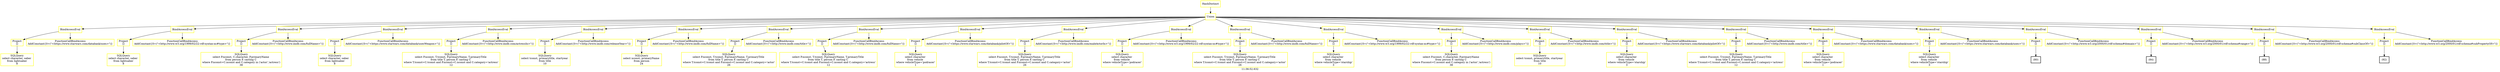 digraph  g{ graph[label = "11:36:52.632"]
node [shape=rectangle, color=black, fontcolor=black, style=bold] edge [color=black] 0 [label="HashDistinct", color = yellow] ; 
1 [label="Union", color = yellow] ; 
0 -> 1 ; 
2 [label="BindAccessEval", color = yellow] ; 
1 -> 2 ; 
3 [label="Project
[]", color = yellow] ; 
2 -> 3 ; 
4 [label="SQLQuery
select character, saber 
from lightsaber
8", color = yellow] ; 
3 -> 4 ; 
5 [label="FunctionCallBindAccess
AddConstant{0=(\"<https://www.starwars.com/databank/uses>\")}", color = yellow] ; 
2 -> 5 ; 
7 [label="BindAccessEval", color = yellow] ; 
1 -> 7 ; 
8 [label="Project
[]", color = yellow] ; 
7 -> 8 ; 
9 [label="SQLQuery
select character, saber 
from lightsaber
8", color = yellow] ; 
8 -> 9 ; 
10 [label="FunctionCallBindAccess
AddConstant{0=(\"<http://www.w3.org/1999/02/22-rdf-syntax-ns#type>\")}", color = yellow] ; 
7 -> 10 ; 
12 [label="BindAccessEval", color = yellow] ; 
1 -> 12 ; 
13 [label="Project
[]", color = yellow] ; 
12 -> 13 ; 
14 [label="SQLQuery
select P.nconst, C.character, P.primaryName 
from person P, casting C 
where P.nconst=C.nconst and C.category in ('actor','actress')
38", color = yellow] ; 
13 -> 14 ; 
15 [label="FunctionCallBindAccess
AddConstant{0=(\"<http://www.imdb.com/fullName>\")}", color = yellow] ; 
12 -> 15 ; 
17 [label="BindAccessEval", color = yellow] ; 
1 -> 17 ; 
18 [label="Project
[]", color = yellow] ; 
17 -> 18 ; 
19 [label="SQLQuery
select character, saber 
from lightsaber
8", color = yellow] ; 
18 -> 19 ; 
20 [label="FunctionCallBindAccess
AddConstant{0=(\"<https://www.starwars.com/databank/usesWeapon>\")}", color = yellow] ; 
17 -> 20 ; 
22 [label="BindAccessEval", color = yellow] ; 
1 -> 22 ; 
23 [label="Project
[]", color = yellow] ; 
22 -> 23 ; 
24 [label="SQLQuery
select P.nconst, T.tconst, P.primaryName, T.primaryTitle 
from title T, person P, casting C 
where T.tconst=C.tconst and P.nconst=C.nconst and C.category='actress'
12", color = yellow] ; 
23 -> 24 ; 
25 [label="FunctionCallBindAccess
AddConstant{0=(\"<http://www.imdb.com/actressIn>\")}", color = yellow] ; 
22 -> 25 ; 
27 [label="BindAccessEval", color = yellow] ; 
1 -> 27 ; 
28 [label="Project
[]", color = yellow] ; 
27 -> 28 ; 
29 [label="SQLQuery
select tconst, primarytitle, startyear 
from title
10", color = yellow] ; 
28 -> 29 ; 
30 [label="FunctionCallBindAccess
AddConstant{0=(\"<http://www.imdb.com/releaseYear>\")}", color = yellow] ; 
27 -> 30 ; 
32 [label="BindAccessEval", color = yellow] ; 
1 -> 32 ; 
33 [label="Project
[]", color = yellow] ; 
32 -> 33 ; 
34 [label="SQLQuery
select nconst, primaryName 
from person
24", color = yellow] ; 
33 -> 34 ; 
35 [label="FunctionCallBindAccess
AddConstant{0=(\"<http://www.imdb.com/fullName>\")}", color = yellow] ; 
32 -> 35 ; 
37 [label="BindAccessEval", color = yellow] ; 
1 -> 37 ; 
38 [label="Project
[]", color = yellow] ; 
37 -> 38 ; 
39 [label="SQLQuery
select P.nconst, T.tconst, P.primaryName, T.primaryTitle 
from title T, person P, casting C 
where T.tconst=C.tconst and P.nconst=C.nconst and C.category='actor'
26", color = yellow] ; 
38 -> 39 ; 
40 [label="FunctionCallBindAccess
AddConstant{0=(\"<http://www.imdb.com/title>\")}", color = yellow] ; 
37 -> 40 ; 
42 [label="BindAccessEval", color = yellow] ; 
1 -> 42 ; 
43 [label="Project
[]", color = yellow] ; 
42 -> 43 ; 
44 [label="SQLQuery
select P.nconst, T.tconst, P.primaryName, T.primaryTitle 
from title T, person P, casting C 
where T.tconst=C.tconst and P.nconst=C.nconst and C.category='actress'
12", color = yellow] ; 
43 -> 44 ; 
45 [label="FunctionCallBindAccess
AddConstant{0=(\"<http://www.imdb.com/fullName>\")}", color = yellow] ; 
42 -> 45 ; 
47 [label="BindAccessEval", color = yellow] ; 
1 -> 47 ; 
48 [label="Project
[]", color = yellow] ; 
47 -> 48 ; 
49 [label="SQLQuery
select character 
from vehicle 
where vehicleType='podracer'
1", color = yellow] ; 
48 -> 49 ; 
50 [label="FunctionCallBindAccess
AddConstant{0=(\"<https://www.starwars.com/databank/pilotOf>\")}", color = yellow] ; 
47 -> 50 ; 
52 [label="BindAccessEval", color = yellow] ; 
1 -> 52 ; 
53 [label="Project
[]", color = yellow] ; 
52 -> 53 ; 
54 [label="SQLQuery
select P.nconst, T.tconst, P.primaryName, T.primaryTitle 
from title T, person P, casting C 
where T.tconst=C.tconst and P.nconst=C.nconst and C.category='actor'
26", color = yellow] ; 
53 -> 54 ; 
55 [label="FunctionCallBindAccess
AddConstant{0=(\"<http://www.imdb.com/maleActorIn>\")}", color = yellow] ; 
52 -> 55 ; 
57 [label="BindAccessEval", color = yellow] ; 
1 -> 57 ; 
58 [label="Project
[]", color = yellow] ; 
57 -> 58 ; 
59 [label="SQLQuery
select character 
from vehicle 
where vehicleType='podracer'
1", color = yellow] ; 
58 -> 59 ; 
60 [label="FunctionCallBindAccess
AddConstant{0=(\"<http://www.w3.org/1999/02/22-rdf-syntax-ns#type>\")}", color = yellow] ; 
57 -> 60 ; 
62 [label="BindAccessEval", color = yellow] ; 
1 -> 62 ; 
63 [label="Project
[]", color = yellow] ; 
62 -> 63 ; 
64 [label="SQLQuery
select P.nconst, T.tconst, P.primaryName, T.primaryTitle 
from title T, person P, casting C 
where T.tconst=C.tconst and P.nconst=C.nconst and C.category='actor'
26", color = yellow] ; 
63 -> 64 ; 
65 [label="FunctionCallBindAccess
AddConstant{0=(\"<http://www.imdb.com/fullName>\")}", color = yellow] ; 
62 -> 65 ; 
67 [label="BindAccessEval", color = yellow] ; 
1 -> 67 ; 
68 [label="Project
[]", color = yellow] ; 
67 -> 68 ; 
69 [label="SQLQuery
select character 
from vehicle 
where vehicleType='starship'
3", color = yellow] ; 
68 -> 69 ; 
70 [label="FunctionCallBindAccess
AddConstant{0=(\"<http://www.w3.org/1999/02/22-rdf-syntax-ns#type>\")}", color = yellow] ; 
67 -> 70 ; 
72 [label="BindAccessEval", color = yellow] ; 
1 -> 72 ; 
73 [label="Project
[]", color = yellow] ; 
72 -> 73 ; 
74 [label="SQLQuery
select P.nconst, C.character, P.primaryName 
from person P, casting C 
where P.nconst=C.nconst and C.category in ('actor','actress')
38", color = yellow] ; 
73 -> 74 ; 
75 [label="FunctionCallBindAccess
AddConstant{0=(\"<http://www.imdb.com/plays>\")}", color = yellow] ; 
72 -> 75 ; 
77 [label="BindAccessEval", color = yellow] ; 
1 -> 77 ; 
78 [label="Project
[]", color = yellow] ; 
77 -> 78 ; 
79 [label="SQLQuery
select tconst, primarytitle, startyear 
from title
10", color = yellow] ; 
78 -> 79 ; 
80 [label="FunctionCallBindAccess
AddConstant{0=(\"<http://www.imdb.com/title>\")}", color = yellow] ; 
77 -> 80 ; 
82 [label="BindAccessEval", color = yellow] ; 
1 -> 82 ; 
83 [label="Project
[]", color = yellow] ; 
82 -> 83 ; 
84 [label="SQLQuery
select character 
from vehicle 
where vehicleType='starship'
3", color = yellow] ; 
83 -> 84 ; 
85 [label="FunctionCallBindAccess
AddConstant{0=(\"<https://www.starwars.com/databank/pilotOf>\")}", color = yellow] ; 
82 -> 85 ; 
87 [label="BindAccessEval", color = yellow] ; 
1 -> 87 ; 
88 [label="Project
[]", color = yellow] ; 
87 -> 88 ; 
89 [label="SQLQuery
select P.nconst, T.tconst, P.primaryName, T.primaryTitle 
from title T, person P, casting C 
where T.tconst=C.tconst and P.nconst=C.nconst and C.category='actress'
12", color = yellow] ; 
88 -> 89 ; 
90 [label="FunctionCallBindAccess
AddConstant{0=(\"<http://www.imdb.com/title>\")}", color = yellow] ; 
87 -> 90 ; 
92 [label="BindAccessEval", color = yellow] ; 
1 -> 92 ; 
93 [label="Project
[]", color = yellow] ; 
92 -> 93 ; 
94 [label="SQLQuery
select character 
from vehicle 
where vehicleType='podracer'
1", color = yellow] ; 
93 -> 94 ; 
95 [label="FunctionCallBindAccess
AddConstant{0=(\"<https://www.starwars.com/databank/uses>\")}", color = yellow] ; 
92 -> 95 ; 
97 [label="BindAccessEval", color = yellow] ; 
1 -> 97 ; 
98 [label="Project
[]", color = yellow] ; 
97 -> 98 ; 
99 [label="SQLQuery
select character 
from vehicle 
where vehicleType='starship'
3", color = yellow] ; 
98 -> 99 ; 
100 [label="FunctionCallBindAccess
AddConstant{0=(\"<https://www.starwars.com/databank/uses>\")}", color = yellow] ; 
97 -> 100 ; 
102 [label="BindAccessEval", color = yellow] ; 
1 -> 102 ; 
103 [label="Project
[]", color = yellow] ; 
102 -> 103 ; 
104 [label="(80)"] ; 
103 -> 104 ; 
105 [label="FunctionCallBindAccess
AddConstant{0=(\"<http://www.w3.org/2000/01/rdf-schema#domain>\")}", color = yellow] ; 
102 -> 105 ; 
107 [label="BindAccessEval", color = yellow] ; 
1 -> 107 ; 
108 [label="Project
[]", color = yellow] ; 
107 -> 108 ; 
109 [label="(84)"] ; 
108 -> 109 ; 
110 [label="FunctionCallBindAccess
AddConstant{0=(\"<http://www.w3.org/2000/01/rdf-schema#range>\")}", color = yellow] ; 
107 -> 110 ; 
112 [label="BindAccessEval", color = yellow] ; 
1 -> 112 ; 
113 [label="Project
[]", color = yellow] ; 
112 -> 113 ; 
114 [label="(88)"] ; 
113 -> 114 ; 
115 [label="FunctionCallBindAccess
AddConstant{0=(\"<http://www.w3.org/2000/01/rdf-schema#subClassOf>\")}", color = yellow] ; 
112 -> 115 ; 
117 [label="BindAccessEval", color = yellow] ; 
1 -> 117 ; 
118 [label="Project
[]", color = yellow] ; 
117 -> 118 ; 
119 [label="(92)"] ; 
118 -> 119 ; 
120 [label="FunctionCallBindAccess
AddConstant{0=(\"<http://www.w3.org/2000/01/rdf-schema#subPropertyOf>\")}", color = yellow] ; 
117 -> 120 ; 
}


